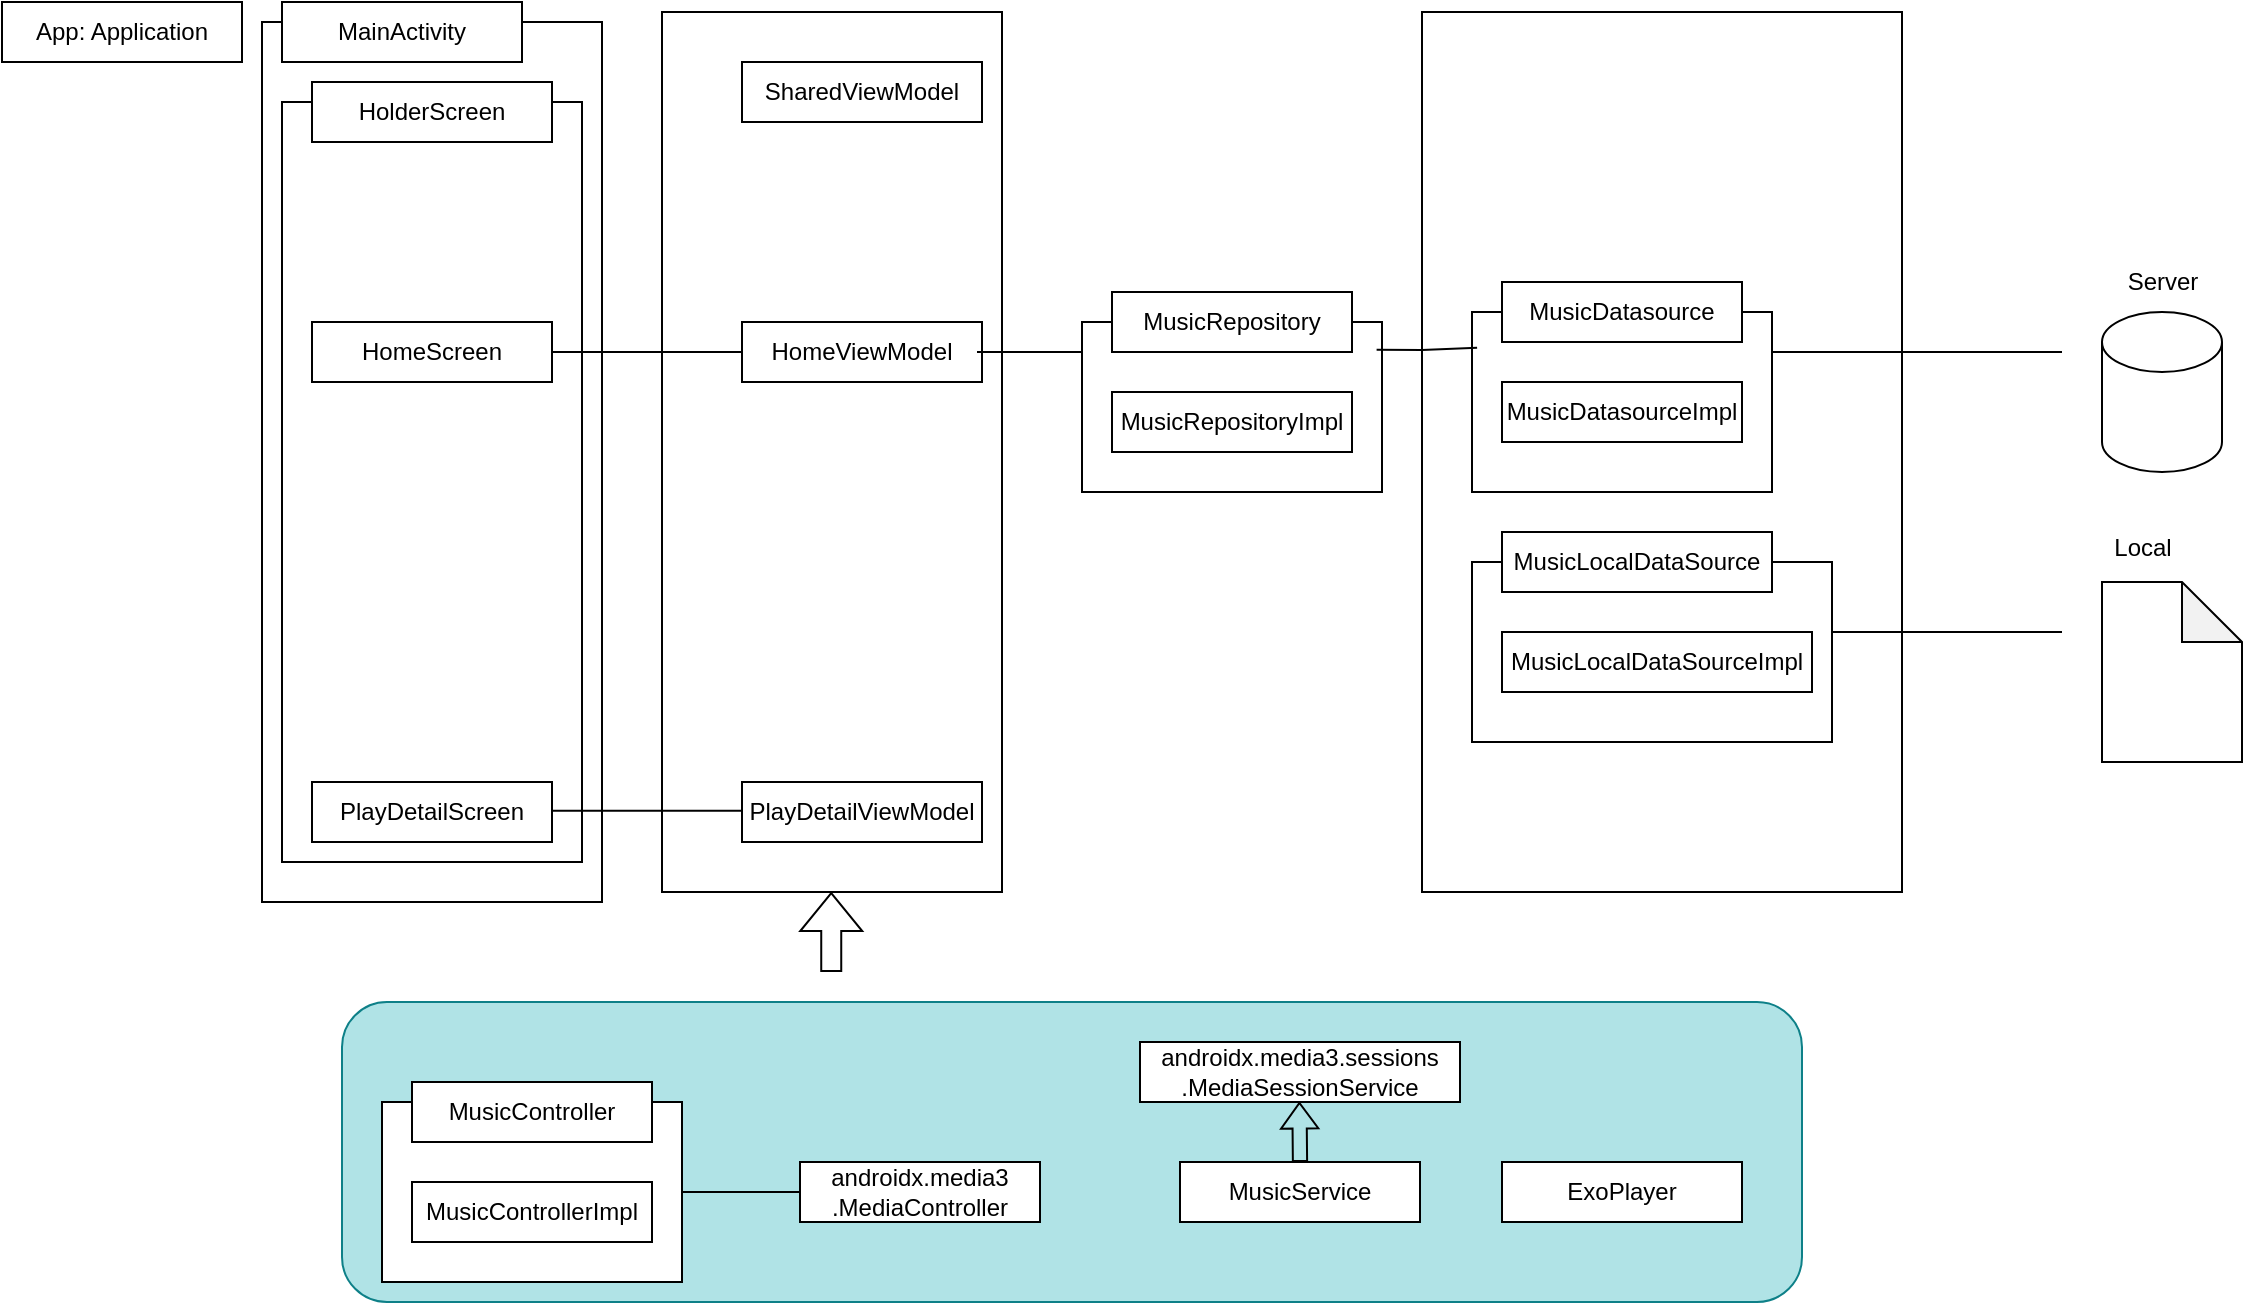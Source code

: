 <mxfile version="24.7.17">
  <diagram name="Page-1" id="4DrKPTJpOXFCorieyX53">
    <mxGraphModel dx="621" dy="480" grid="1" gridSize="10" guides="1" tooltips="1" connect="1" arrows="1" fold="1" page="1" pageScale="1" pageWidth="850" pageHeight="1100" math="0" shadow="0">
      <root>
        <mxCell id="0" />
        <mxCell id="1" parent="0" />
        <mxCell id="ZRtEfUY7ulT58eTNkE2l-4" value="" style="rounded=0;whiteSpace=wrap;html=1;" vertex="1" parent="1">
          <mxGeometry x="150" y="30" width="170" height="440" as="geometry" />
        </mxCell>
        <mxCell id="ZRtEfUY7ulT58eTNkE2l-48" value="" style="rounded=0;whiteSpace=wrap;html=1;" vertex="1" parent="1">
          <mxGeometry x="160" y="70" width="150" height="380" as="geometry" />
        </mxCell>
        <mxCell id="ZRtEfUY7ulT58eTNkE2l-46" value="" style="rounded=0;whiteSpace=wrap;html=1;" vertex="1" parent="1">
          <mxGeometry x="730" y="25" width="240" height="440" as="geometry" />
        </mxCell>
        <mxCell id="ZRtEfUY7ulT58eTNkE2l-38" value="" style="rounded=0;whiteSpace=wrap;html=1;" vertex="1" parent="1">
          <mxGeometry x="350" y="25" width="170" height="440" as="geometry" />
        </mxCell>
        <mxCell id="ZRtEfUY7ulT58eTNkE2l-36" value="" style="rounded=1;whiteSpace=wrap;html=1;fillColor=#b0e3e6;strokeColor=#0e8088;" vertex="1" parent="1">
          <mxGeometry x="190" y="520" width="730" height="150" as="geometry" />
        </mxCell>
        <mxCell id="ZRtEfUY7ulT58eTNkE2l-1" value="App: Application" style="whiteSpace=wrap;html=1;" vertex="1" parent="1">
          <mxGeometry x="20" y="20" width="120" height="30" as="geometry" />
        </mxCell>
        <mxCell id="ZRtEfUY7ulT58eTNkE2l-2" value="MainActivity" style="whiteSpace=wrap;html=1;" vertex="1" parent="1">
          <mxGeometry x="160" y="20" width="120" height="30" as="geometry" />
        </mxCell>
        <mxCell id="ZRtEfUY7ulT58eTNkE2l-5" value="HomeScreen" style="whiteSpace=wrap;html=1;" vertex="1" parent="1">
          <mxGeometry x="175" y="180" width="120" height="30" as="geometry" />
        </mxCell>
        <mxCell id="ZRtEfUY7ulT58eTNkE2l-6" value="PlayDetailScreen" style="whiteSpace=wrap;html=1;" vertex="1" parent="1">
          <mxGeometry x="175" y="410" width="120" height="30" as="geometry" />
        </mxCell>
        <mxCell id="ZRtEfUY7ulT58eTNkE2l-9" value="SharedViewModel" style="whiteSpace=wrap;html=1;" vertex="1" parent="1">
          <mxGeometry x="390" y="50" width="120" height="30" as="geometry" />
        </mxCell>
        <mxCell id="ZRtEfUY7ulT58eTNkE2l-10" value="HomeViewModel" style="whiteSpace=wrap;html=1;" vertex="1" parent="1">
          <mxGeometry x="390" y="180" width="120" height="30" as="geometry" />
        </mxCell>
        <mxCell id="ZRtEfUY7ulT58eTNkE2l-11" value="PlayDetailViewModel" style="whiteSpace=wrap;html=1;" vertex="1" parent="1">
          <mxGeometry x="390" y="410" width="120" height="30" as="geometry" />
        </mxCell>
        <mxCell id="ZRtEfUY7ulT58eTNkE2l-16" value="" style="whiteSpace=wrap;html=1;" vertex="1" parent="1">
          <mxGeometry x="210" y="570" width="150" height="90" as="geometry" />
        </mxCell>
        <mxCell id="ZRtEfUY7ulT58eTNkE2l-12" value="MusicController" style="whiteSpace=wrap;html=1;" vertex="1" parent="1">
          <mxGeometry x="225" y="560" width="120" height="30" as="geometry" />
        </mxCell>
        <mxCell id="ZRtEfUY7ulT58eTNkE2l-13" value="MusicControllerImpl" style="whiteSpace=wrap;html=1;" vertex="1" parent="1">
          <mxGeometry x="225" y="610" width="120" height="30" as="geometry" />
        </mxCell>
        <mxCell id="ZRtEfUY7ulT58eTNkE2l-25" value="" style="whiteSpace=wrap;html=1;" vertex="1" parent="1">
          <mxGeometry x="560" y="180" width="150" height="85" as="geometry" />
        </mxCell>
        <mxCell id="ZRtEfUY7ulT58eTNkE2l-14" value="MusicRepository" style="whiteSpace=wrap;html=1;" vertex="1" parent="1">
          <mxGeometry x="575" y="165" width="120" height="30" as="geometry" />
        </mxCell>
        <mxCell id="ZRtEfUY7ulT58eTNkE2l-15" value="MusicRepositoryImpl" style="whiteSpace=wrap;html=1;" vertex="1" parent="1">
          <mxGeometry x="575" y="215" width="120" height="30" as="geometry" />
        </mxCell>
        <mxCell id="ZRtEfUY7ulT58eTNkE2l-17" value="androidx.media3&lt;div&gt;.MediaController&lt;/div&gt;" style="whiteSpace=wrap;html=1;" vertex="1" parent="1">
          <mxGeometry x="419" y="600" width="120" height="30" as="geometry" />
        </mxCell>
        <mxCell id="ZRtEfUY7ulT58eTNkE2l-18" value="MusicService" style="whiteSpace=wrap;html=1;" vertex="1" parent="1">
          <mxGeometry x="609" y="600" width="120" height="30" as="geometry" />
        </mxCell>
        <mxCell id="ZRtEfUY7ulT58eTNkE2l-19" value="androidx.media3.sessions&lt;div&gt;.MediaSessionService&lt;/div&gt;" style="whiteSpace=wrap;html=1;" vertex="1" parent="1">
          <mxGeometry x="589" y="540" width="160" height="30" as="geometry" />
        </mxCell>
        <mxCell id="ZRtEfUY7ulT58eTNkE2l-23" value="" style="shape=flexArrow;endArrow=classic;html=1;rounded=0;endWidth=10.508;endSize=3.908;width=7.119;" edge="1" parent="1">
          <mxGeometry width="50" height="50" relative="1" as="geometry">
            <mxPoint x="669" y="600" as="sourcePoint" />
            <mxPoint x="668.71" y="570" as="targetPoint" />
          </mxGeometry>
        </mxCell>
        <mxCell id="ZRtEfUY7ulT58eTNkE2l-24" value="ExoPlayer" style="whiteSpace=wrap;html=1;" vertex="1" parent="1">
          <mxGeometry x="770" y="600" width="120" height="30" as="geometry" />
        </mxCell>
        <mxCell id="ZRtEfUY7ulT58eTNkE2l-26" value="" style="whiteSpace=wrap;html=1;" vertex="1" parent="1">
          <mxGeometry x="755" y="175" width="150" height="90" as="geometry" />
        </mxCell>
        <mxCell id="ZRtEfUY7ulT58eTNkE2l-27" value="MusicDatasource" style="whiteSpace=wrap;html=1;" vertex="1" parent="1">
          <mxGeometry x="770" y="160" width="120" height="30" as="geometry" />
        </mxCell>
        <mxCell id="ZRtEfUY7ulT58eTNkE2l-28" value="MusicDatasourceImpl" style="whiteSpace=wrap;html=1;" vertex="1" parent="1">
          <mxGeometry x="770" y="210" width="120" height="30" as="geometry" />
        </mxCell>
        <mxCell id="ZRtEfUY7ulT58eTNkE2l-29" value="" style="whiteSpace=wrap;html=1;" vertex="1" parent="1">
          <mxGeometry x="755" y="300" width="180" height="90" as="geometry" />
        </mxCell>
        <mxCell id="ZRtEfUY7ulT58eTNkE2l-30" value="MusicLocalDataSource" style="whiteSpace=wrap;html=1;" vertex="1" parent="1">
          <mxGeometry x="770" y="285" width="135" height="30" as="geometry" />
        </mxCell>
        <mxCell id="ZRtEfUY7ulT58eTNkE2l-31" value="MusicLocalDataSourceImpl" style="whiteSpace=wrap;html=1;" vertex="1" parent="1">
          <mxGeometry x="770" y="335" width="155" height="30" as="geometry" />
        </mxCell>
        <mxCell id="ZRtEfUY7ulT58eTNkE2l-32" value="" style="shape=cylinder3;whiteSpace=wrap;html=1;boundedLbl=1;backgroundOutline=1;size=15;" vertex="1" parent="1">
          <mxGeometry x="1070" y="175" width="60" height="80" as="geometry" />
        </mxCell>
        <mxCell id="ZRtEfUY7ulT58eTNkE2l-33" value="Server" style="text;html=1;align=center;verticalAlign=middle;resizable=0;points=[];autosize=1;strokeColor=none;fillColor=none;" vertex="1" parent="1">
          <mxGeometry x="1070" y="145" width="60" height="30" as="geometry" />
        </mxCell>
        <mxCell id="ZRtEfUY7ulT58eTNkE2l-34" value="" style="shape=note;whiteSpace=wrap;html=1;backgroundOutline=1;darkOpacity=0.05;" vertex="1" parent="1">
          <mxGeometry x="1070" y="310" width="70" height="90" as="geometry" />
        </mxCell>
        <mxCell id="ZRtEfUY7ulT58eTNkE2l-35" value="Local" style="text;html=1;align=center;verticalAlign=middle;resizable=0;points=[];autosize=1;strokeColor=none;fillColor=none;" vertex="1" parent="1">
          <mxGeometry x="1065" y="278" width="50" height="30" as="geometry" />
        </mxCell>
        <mxCell id="ZRtEfUY7ulT58eTNkE2l-37" value="" style="endArrow=none;html=1;rounded=0;exitX=1;exitY=0.5;exitDx=0;exitDy=0;entryX=0;entryY=0.5;entryDx=0;entryDy=0;" edge="1" parent="1" source="ZRtEfUY7ulT58eTNkE2l-16" target="ZRtEfUY7ulT58eTNkE2l-17">
          <mxGeometry width="50" height="50" relative="1" as="geometry">
            <mxPoint x="720" y="470" as="sourcePoint" />
            <mxPoint x="770" y="420" as="targetPoint" />
          </mxGeometry>
        </mxCell>
        <mxCell id="ZRtEfUY7ulT58eTNkE2l-39" value="" style="endArrow=none;html=1;rounded=0;exitX=1;exitY=0.5;exitDx=0;exitDy=0;entryX=0;entryY=0.5;entryDx=0;entryDy=0;" edge="1" parent="1" source="ZRtEfUY7ulT58eTNkE2l-5" target="ZRtEfUY7ulT58eTNkE2l-10">
          <mxGeometry width="50" height="50" relative="1" as="geometry">
            <mxPoint x="310" y="225" as="sourcePoint" />
            <mxPoint x="360" y="175" as="targetPoint" />
          </mxGeometry>
        </mxCell>
        <mxCell id="ZRtEfUY7ulT58eTNkE2l-41" value="" style="endArrow=none;html=1;rounded=0;exitX=1;exitY=0.5;exitDx=0;exitDy=0;entryX=0;entryY=0.5;entryDx=0;entryDy=0;" edge="1" parent="1">
          <mxGeometry width="50" height="50" relative="1" as="geometry">
            <mxPoint x="295" y="424.33" as="sourcePoint" />
            <mxPoint x="390" y="424.33" as="targetPoint" />
          </mxGeometry>
        </mxCell>
        <mxCell id="ZRtEfUY7ulT58eTNkE2l-42" value="" style="endArrow=none;html=1;rounded=0;exitX=1;exitY=0.5;exitDx=0;exitDy=0;" edge="1" parent="1">
          <mxGeometry width="50" height="50" relative="1" as="geometry">
            <mxPoint x="507.5" y="195.0" as="sourcePoint" />
            <mxPoint x="560" y="195" as="targetPoint" />
          </mxGeometry>
        </mxCell>
        <mxCell id="ZRtEfUY7ulT58eTNkE2l-43" value="" style="endArrow=none;html=1;rounded=0;exitX=0.982;exitY=0.163;exitDx=0;exitDy=0;exitPerimeter=0;entryX=0.017;entryY=0.199;entryDx=0;entryDy=0;entryPerimeter=0;" edge="1" parent="1" source="ZRtEfUY7ulT58eTNkE2l-25" target="ZRtEfUY7ulT58eTNkE2l-26">
          <mxGeometry width="50" height="50" relative="1" as="geometry">
            <mxPoint x="702.5" y="195.0" as="sourcePoint" />
            <mxPoint x="755" y="195" as="targetPoint" />
            <Array as="points">
              <mxPoint x="730" y="194" />
            </Array>
          </mxGeometry>
        </mxCell>
        <mxCell id="ZRtEfUY7ulT58eTNkE2l-44" value="" style="endArrow=none;html=1;rounded=0;exitX=1;exitY=0.5;exitDx=0;exitDy=0;" edge="1" parent="1">
          <mxGeometry width="50" height="50" relative="1" as="geometry">
            <mxPoint x="905" y="195.0" as="sourcePoint" />
            <mxPoint x="1050" y="195" as="targetPoint" />
          </mxGeometry>
        </mxCell>
        <mxCell id="ZRtEfUY7ulT58eTNkE2l-45" value="" style="endArrow=none;html=1;rounded=0;exitX=1;exitY=0.5;exitDx=0;exitDy=0;" edge="1" parent="1">
          <mxGeometry width="50" height="50" relative="1" as="geometry">
            <mxPoint x="935" y="335" as="sourcePoint" />
            <mxPoint x="1050" y="335" as="targetPoint" />
          </mxGeometry>
        </mxCell>
        <mxCell id="ZRtEfUY7ulT58eTNkE2l-47" value="" style="shape=flexArrow;endArrow=classic;html=1;rounded=0;" edge="1" parent="1">
          <mxGeometry width="50" height="50" relative="1" as="geometry">
            <mxPoint x="434.62" y="505" as="sourcePoint" />
            <mxPoint x="434.62" y="465" as="targetPoint" />
          </mxGeometry>
        </mxCell>
        <mxCell id="ZRtEfUY7ulT58eTNkE2l-49" value="HolderScreen" style="whiteSpace=wrap;html=1;" vertex="1" parent="1">
          <mxGeometry x="175" y="60" width="120" height="30" as="geometry" />
        </mxCell>
      </root>
    </mxGraphModel>
  </diagram>
</mxfile>
